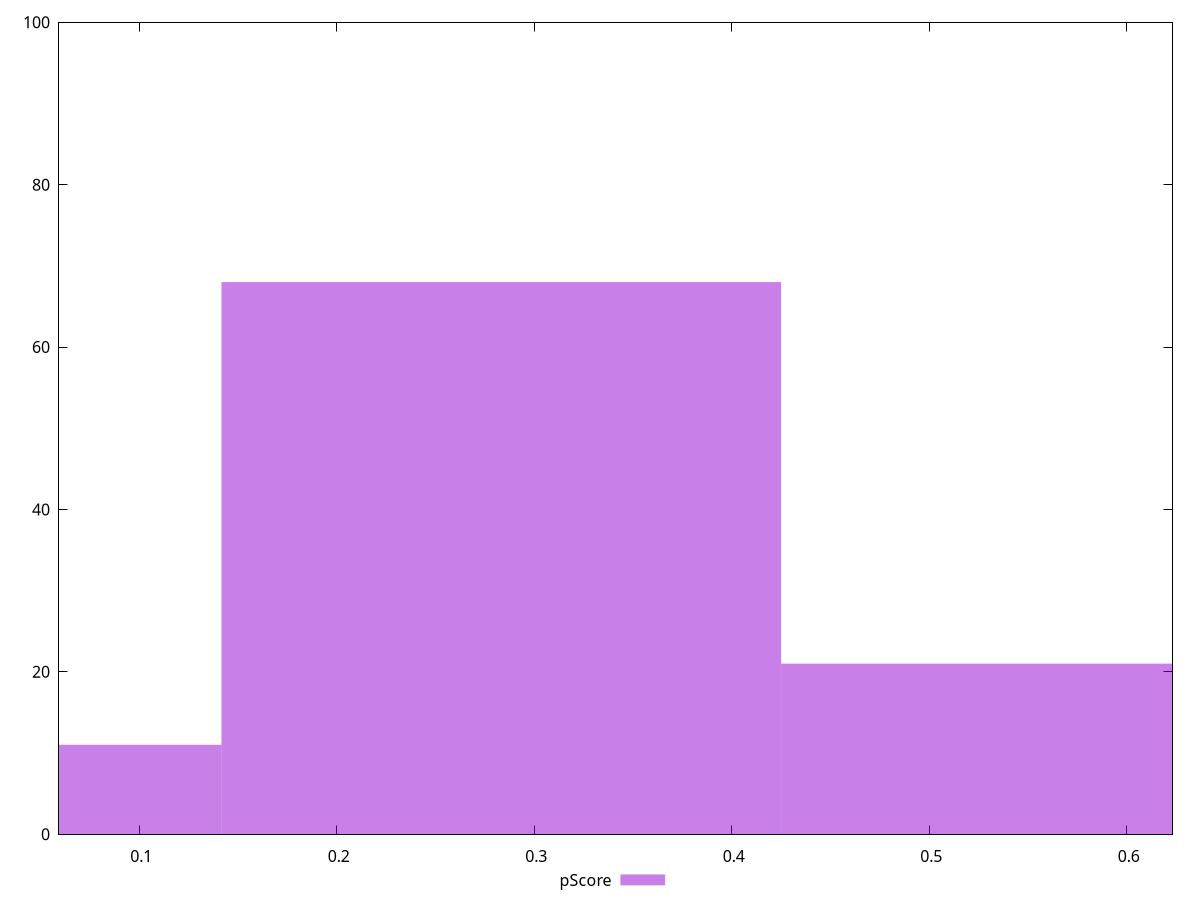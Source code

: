 reset

$pScore <<EOF
0.28332537996637863 68
0.5666507599327573 21
0 11
EOF

set key outside below
set boxwidth 0.28332537996637863
set xrange [0.059409857865335036:0.6231273583848951]
set yrange [0:100]
set trange [0:100]
set style fill transparent solid 0.5 noborder
set terminal svg size 640, 490 enhanced background rgb 'white'
set output "report_00013_2021-02-09T12-04-24.940Z/speed-index/samples/pages/pScore/histogram.svg"

plot $pScore title "pScore" with boxes

reset
